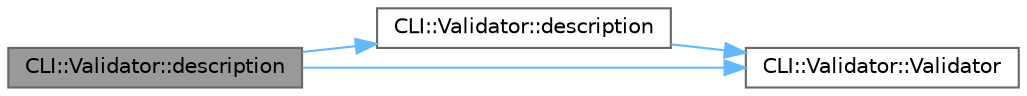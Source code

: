 digraph "CLI::Validator::description"
{
 // LATEX_PDF_SIZE
  bgcolor="transparent";
  edge [fontname=Helvetica,fontsize=10,labelfontname=Helvetica,labelfontsize=10];
  node [fontname=Helvetica,fontsize=10,shape=box,height=0.2,width=0.4];
  rankdir="LR";
  Node1 [id="Node000001",label="CLI::Validator::description",height=0.2,width=0.4,color="gray40", fillcolor="grey60", style="filled", fontcolor="black",tooltip="Specify the type string"];
  Node1 -> Node2 [id="edge4_Node000001_Node000002",color="steelblue1",style="solid",tooltip=" "];
  Node2 [id="Node000002",label="CLI::Validator::description",height=0.2,width=0.4,color="grey40", fillcolor="white", style="filled",URL="$class_c_l_i_1_1_validator.html#a35930c9b193bb0f7c5b7597dfe002e1f",tooltip="Specify the type string"];
  Node2 -> Node3 [id="edge5_Node000002_Node000003",color="steelblue1",style="solid",tooltip=" "];
  Node3 [id="Node000003",label="CLI::Validator::Validator",height=0.2,width=0.4,color="grey40", fillcolor="white", style="filled",URL="$class_c_l_i_1_1_validator.html#a8d286010aa97e8cbe805d1479834b6a1",tooltip=" "];
  Node1 -> Node3 [id="edge6_Node000001_Node000003",color="steelblue1",style="solid",tooltip=" "];
}
